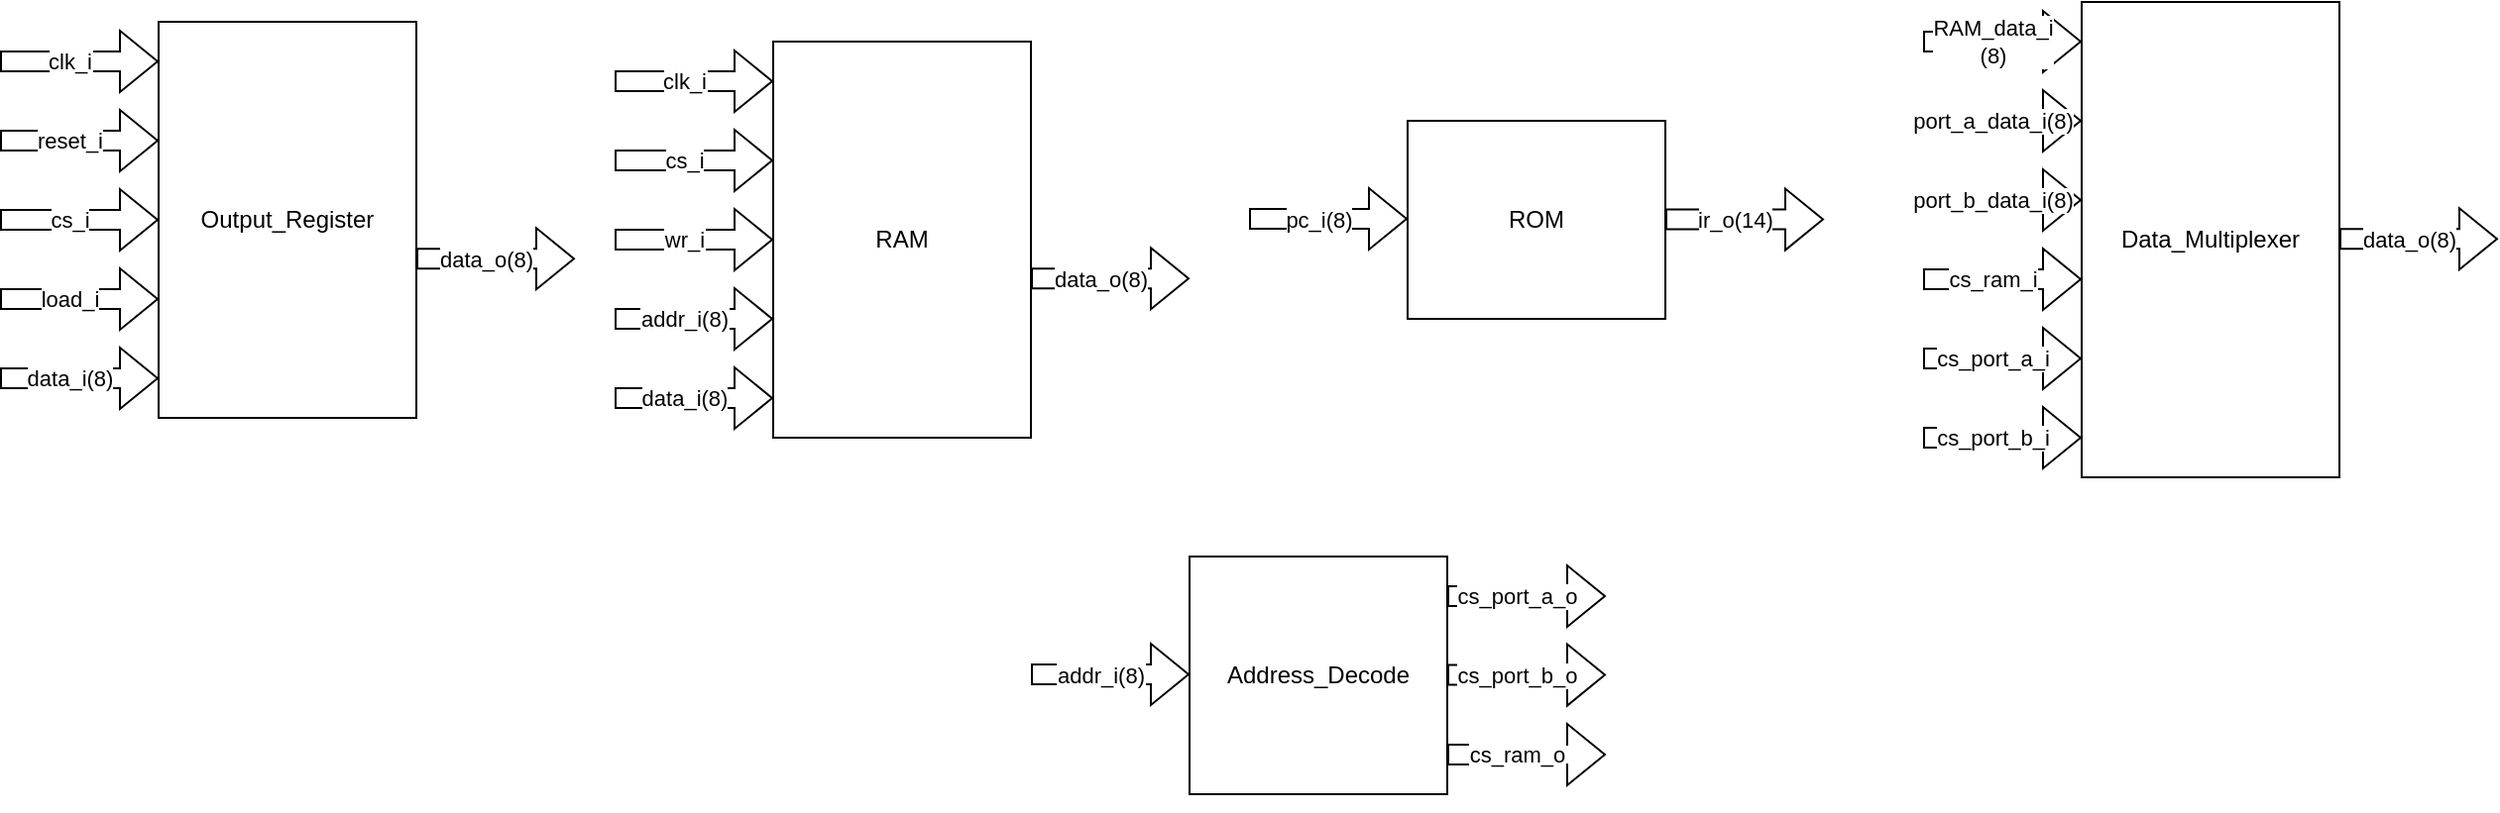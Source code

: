 <mxfile version="23.1.7" type="github">
  <diagram name="Page-1" id="FPIdoWPQeFc5p-aKN6lN">
    <mxGraphModel dx="2017" dy="672" grid="1" gridSize="10" guides="1" tooltips="1" connect="1" arrows="1" fold="1" page="1" pageScale="1" pageWidth="850" pageHeight="1100" math="0" shadow="0">
      <root>
        <mxCell id="0" />
        <mxCell id="1" parent="0" />
        <mxCell id="N9wiiqgjRLg7cLJURE3G-10" value="" style="group" vertex="1" connectable="0" parent="1">
          <mxGeometry x="30" y="70" width="290" height="100" as="geometry" />
        </mxCell>
        <mxCell id="N9wiiqgjRLg7cLJURE3G-1" value="ROM" style="rounded=0;whiteSpace=wrap;html=1;" vertex="1" parent="N9wiiqgjRLg7cLJURE3G-10">
          <mxGeometry x="80" width="130" height="100" as="geometry" />
        </mxCell>
        <mxCell id="N9wiiqgjRLg7cLJURE3G-2" value="" style="shape=flexArrow;endArrow=classic;html=1;rounded=0;" edge="1" parent="N9wiiqgjRLg7cLJURE3G-10">
          <mxGeometry width="50" height="50" relative="1" as="geometry">
            <mxPoint y="49.5" as="sourcePoint" />
            <mxPoint x="80" y="49.5" as="targetPoint" />
          </mxGeometry>
        </mxCell>
        <mxCell id="N9wiiqgjRLg7cLJURE3G-7" value="pc_i(8)" style="edgeLabel;html=1;align=center;verticalAlign=middle;resizable=0;points=[];" vertex="1" connectable="0" parent="N9wiiqgjRLg7cLJURE3G-2">
          <mxGeometry x="-0.143" relative="1" as="geometry">
            <mxPoint as="offset" />
          </mxGeometry>
        </mxCell>
        <mxCell id="N9wiiqgjRLg7cLJURE3G-3" style="edgeStyle=orthogonalEdgeStyle;rounded=0;orthogonalLoop=1;jettySize=auto;html=1;exitX=0.5;exitY=1;exitDx=0;exitDy=0;" edge="1" parent="N9wiiqgjRLg7cLJURE3G-10" source="N9wiiqgjRLg7cLJURE3G-1" target="N9wiiqgjRLg7cLJURE3G-1">
          <mxGeometry relative="1" as="geometry" />
        </mxCell>
        <mxCell id="N9wiiqgjRLg7cLJURE3G-8" value="" style="shape=flexArrow;endArrow=classic;html=1;rounded=0;" edge="1" parent="N9wiiqgjRLg7cLJURE3G-10">
          <mxGeometry width="50" height="50" relative="1" as="geometry">
            <mxPoint x="210" y="49.8" as="sourcePoint" />
            <mxPoint x="290" y="49.8" as="targetPoint" />
          </mxGeometry>
        </mxCell>
        <mxCell id="N9wiiqgjRLg7cLJURE3G-9" value="ir_o(14)" style="edgeLabel;html=1;align=center;verticalAlign=middle;resizable=0;points=[];" vertex="1" connectable="0" parent="N9wiiqgjRLg7cLJURE3G-8">
          <mxGeometry x="-0.143" relative="1" as="geometry">
            <mxPoint as="offset" />
          </mxGeometry>
        </mxCell>
        <mxCell id="N9wiiqgjRLg7cLJURE3G-31" value="" style="group" vertex="1" connectable="0" parent="1">
          <mxGeometry x="370" y="10" width="290" height="240" as="geometry" />
        </mxCell>
        <mxCell id="N9wiiqgjRLg7cLJURE3G-13" value="Data_Multiplexer" style="rounded=0;whiteSpace=wrap;html=1;" vertex="1" parent="N9wiiqgjRLg7cLJURE3G-31">
          <mxGeometry x="80" width="130" height="240" as="geometry" />
        </mxCell>
        <mxCell id="N9wiiqgjRLg7cLJURE3G-14" value="" style="shape=flexArrow;endArrow=classic;html=1;rounded=0;" edge="1" parent="N9wiiqgjRLg7cLJURE3G-31">
          <mxGeometry width="50" height="50" relative="1" as="geometry">
            <mxPoint y="20" as="sourcePoint" />
            <mxPoint x="80" y="20" as="targetPoint" />
          </mxGeometry>
        </mxCell>
        <mxCell id="N9wiiqgjRLg7cLJURE3G-15" value="&lt;div&gt;RAM_data_i&lt;/div&gt;(8)" style="edgeLabel;html=1;align=center;verticalAlign=middle;resizable=0;points=[];" vertex="1" connectable="0" parent="N9wiiqgjRLg7cLJURE3G-14">
          <mxGeometry x="-0.143" relative="1" as="geometry">
            <mxPoint as="offset" />
          </mxGeometry>
        </mxCell>
        <mxCell id="N9wiiqgjRLg7cLJURE3G-16" style="edgeStyle=orthogonalEdgeStyle;rounded=0;orthogonalLoop=1;jettySize=auto;html=1;exitX=0.5;exitY=1;exitDx=0;exitDy=0;" edge="1" parent="N9wiiqgjRLg7cLJURE3G-31" source="N9wiiqgjRLg7cLJURE3G-13" target="N9wiiqgjRLg7cLJURE3G-13">
          <mxGeometry relative="1" as="geometry" />
        </mxCell>
        <mxCell id="N9wiiqgjRLg7cLJURE3G-17" value="" style="shape=flexArrow;endArrow=classic;html=1;rounded=0;" edge="1" parent="N9wiiqgjRLg7cLJURE3G-31">
          <mxGeometry width="50" height="50" relative="1" as="geometry">
            <mxPoint x="210" y="119.62" as="sourcePoint" />
            <mxPoint x="290" y="119.62" as="targetPoint" />
          </mxGeometry>
        </mxCell>
        <mxCell id="N9wiiqgjRLg7cLJURE3G-18" value="&lt;div&gt;data_o(8)&lt;/div&gt;" style="edgeLabel;html=1;align=center;verticalAlign=middle;resizable=0;points=[];" vertex="1" connectable="0" parent="N9wiiqgjRLg7cLJURE3G-17">
          <mxGeometry x="-0.143" relative="1" as="geometry">
            <mxPoint as="offset" />
          </mxGeometry>
        </mxCell>
        <mxCell id="N9wiiqgjRLg7cLJURE3G-19" value="" style="shape=flexArrow;endArrow=classic;html=1;rounded=0;" edge="1" parent="N9wiiqgjRLg7cLJURE3G-31">
          <mxGeometry width="50" height="50" relative="1" as="geometry">
            <mxPoint y="60" as="sourcePoint" />
            <mxPoint x="80" y="60" as="targetPoint" />
          </mxGeometry>
        </mxCell>
        <mxCell id="N9wiiqgjRLg7cLJURE3G-20" value="port_a_data_i(8)" style="edgeLabel;html=1;align=center;verticalAlign=middle;resizable=0;points=[];" vertex="1" connectable="0" parent="N9wiiqgjRLg7cLJURE3G-19">
          <mxGeometry x="-0.143" relative="1" as="geometry">
            <mxPoint as="offset" />
          </mxGeometry>
        </mxCell>
        <mxCell id="N9wiiqgjRLg7cLJURE3G-21" value="" style="shape=flexArrow;endArrow=classic;html=1;rounded=0;" edge="1" parent="N9wiiqgjRLg7cLJURE3G-31">
          <mxGeometry width="50" height="50" relative="1" as="geometry">
            <mxPoint y="100" as="sourcePoint" />
            <mxPoint x="80" y="100" as="targetPoint" />
          </mxGeometry>
        </mxCell>
        <mxCell id="N9wiiqgjRLg7cLJURE3G-22" value="port_b_data_i(8)" style="edgeLabel;html=1;align=center;verticalAlign=middle;resizable=0;points=[];" vertex="1" connectable="0" parent="N9wiiqgjRLg7cLJURE3G-21">
          <mxGeometry x="-0.143" relative="1" as="geometry">
            <mxPoint as="offset" />
          </mxGeometry>
        </mxCell>
        <mxCell id="N9wiiqgjRLg7cLJURE3G-23" value="" style="shape=flexArrow;endArrow=classic;html=1;rounded=0;" edge="1" parent="N9wiiqgjRLg7cLJURE3G-31">
          <mxGeometry width="50" height="50" relative="1" as="geometry">
            <mxPoint y="140" as="sourcePoint" />
            <mxPoint x="80" y="140" as="targetPoint" />
          </mxGeometry>
        </mxCell>
        <mxCell id="N9wiiqgjRLg7cLJURE3G-24" value="cs_ram_i" style="edgeLabel;html=1;align=center;verticalAlign=middle;resizable=0;points=[];" vertex="1" connectable="0" parent="N9wiiqgjRLg7cLJURE3G-23">
          <mxGeometry x="-0.143" relative="1" as="geometry">
            <mxPoint as="offset" />
          </mxGeometry>
        </mxCell>
        <mxCell id="N9wiiqgjRLg7cLJURE3G-25" value="" style="shape=flexArrow;endArrow=classic;html=1;rounded=0;" edge="1" parent="N9wiiqgjRLg7cLJURE3G-31">
          <mxGeometry width="50" height="50" relative="1" as="geometry">
            <mxPoint y="180" as="sourcePoint" />
            <mxPoint x="80" y="180" as="targetPoint" />
          </mxGeometry>
        </mxCell>
        <mxCell id="N9wiiqgjRLg7cLJURE3G-26" value="cs_port_a_i" style="edgeLabel;html=1;align=center;verticalAlign=middle;resizable=0;points=[];" vertex="1" connectable="0" parent="N9wiiqgjRLg7cLJURE3G-25">
          <mxGeometry x="-0.143" relative="1" as="geometry">
            <mxPoint as="offset" />
          </mxGeometry>
        </mxCell>
        <mxCell id="N9wiiqgjRLg7cLJURE3G-27" value="" style="shape=flexArrow;endArrow=classic;html=1;rounded=0;" edge="1" parent="N9wiiqgjRLg7cLJURE3G-31">
          <mxGeometry width="50" height="50" relative="1" as="geometry">
            <mxPoint y="220" as="sourcePoint" />
            <mxPoint x="80" y="220" as="targetPoint" />
          </mxGeometry>
        </mxCell>
        <mxCell id="N9wiiqgjRLg7cLJURE3G-28" value="cs_port_b_i" style="edgeLabel;html=1;align=center;verticalAlign=middle;resizable=0;points=[];" vertex="1" connectable="0" parent="N9wiiqgjRLg7cLJURE3G-27">
          <mxGeometry x="-0.143" relative="1" as="geometry">
            <mxPoint as="offset" />
          </mxGeometry>
        </mxCell>
        <mxCell id="N9wiiqgjRLg7cLJURE3G-49" value="" style="group" vertex="1" connectable="0" parent="1">
          <mxGeometry x="-290" y="30" width="290" height="200" as="geometry" />
        </mxCell>
        <mxCell id="N9wiiqgjRLg7cLJURE3G-33" value="RAM" style="rounded=0;whiteSpace=wrap;html=1;" vertex="1" parent="N9wiiqgjRLg7cLJURE3G-49">
          <mxGeometry x="80" width="130" height="200" as="geometry" />
        </mxCell>
        <mxCell id="N9wiiqgjRLg7cLJURE3G-34" value="" style="shape=flexArrow;endArrow=classic;html=1;rounded=0;" edge="1" parent="N9wiiqgjRLg7cLJURE3G-49">
          <mxGeometry width="50" height="50" relative="1" as="geometry">
            <mxPoint y="20" as="sourcePoint" />
            <mxPoint x="80" y="20" as="targetPoint" />
          </mxGeometry>
        </mxCell>
        <mxCell id="N9wiiqgjRLg7cLJURE3G-35" value="clk_i" style="edgeLabel;html=1;align=center;verticalAlign=middle;resizable=0;points=[];" vertex="1" connectable="0" parent="N9wiiqgjRLg7cLJURE3G-34">
          <mxGeometry x="-0.143" relative="1" as="geometry">
            <mxPoint as="offset" />
          </mxGeometry>
        </mxCell>
        <mxCell id="N9wiiqgjRLg7cLJURE3G-36" style="edgeStyle=orthogonalEdgeStyle;rounded=0;orthogonalLoop=1;jettySize=auto;html=1;exitX=0.5;exitY=1;exitDx=0;exitDy=0;" edge="1" parent="N9wiiqgjRLg7cLJURE3G-49" source="N9wiiqgjRLg7cLJURE3G-33" target="N9wiiqgjRLg7cLJURE3G-33">
          <mxGeometry relative="1" as="geometry" />
        </mxCell>
        <mxCell id="N9wiiqgjRLg7cLJURE3G-37" value="" style="shape=flexArrow;endArrow=classic;html=1;rounded=0;" edge="1" parent="N9wiiqgjRLg7cLJURE3G-49">
          <mxGeometry width="50" height="50" relative="1" as="geometry">
            <mxPoint x="210" y="119.62" as="sourcePoint" />
            <mxPoint x="290" y="119.62" as="targetPoint" />
          </mxGeometry>
        </mxCell>
        <mxCell id="N9wiiqgjRLg7cLJURE3G-38" value="&lt;div&gt;data_o(8)&lt;/div&gt;" style="edgeLabel;html=1;align=center;verticalAlign=middle;resizable=0;points=[];" vertex="1" connectable="0" parent="N9wiiqgjRLg7cLJURE3G-37">
          <mxGeometry x="-0.143" relative="1" as="geometry">
            <mxPoint as="offset" />
          </mxGeometry>
        </mxCell>
        <mxCell id="N9wiiqgjRLg7cLJURE3G-39" value="" style="shape=flexArrow;endArrow=classic;html=1;rounded=0;" edge="1" parent="N9wiiqgjRLg7cLJURE3G-49">
          <mxGeometry width="50" height="50" relative="1" as="geometry">
            <mxPoint y="60" as="sourcePoint" />
            <mxPoint x="80" y="60" as="targetPoint" />
          </mxGeometry>
        </mxCell>
        <mxCell id="N9wiiqgjRLg7cLJURE3G-40" value="cs_i" style="edgeLabel;html=1;align=center;verticalAlign=middle;resizable=0;points=[];" vertex="1" connectable="0" parent="N9wiiqgjRLg7cLJURE3G-39">
          <mxGeometry x="-0.143" relative="1" as="geometry">
            <mxPoint as="offset" />
          </mxGeometry>
        </mxCell>
        <mxCell id="N9wiiqgjRLg7cLJURE3G-41" value="" style="shape=flexArrow;endArrow=classic;html=1;rounded=0;" edge="1" parent="N9wiiqgjRLg7cLJURE3G-49">
          <mxGeometry width="50" height="50" relative="1" as="geometry">
            <mxPoint y="100" as="sourcePoint" />
            <mxPoint x="80" y="100" as="targetPoint" />
          </mxGeometry>
        </mxCell>
        <mxCell id="N9wiiqgjRLg7cLJURE3G-42" value="wr_i" style="edgeLabel;html=1;align=center;verticalAlign=middle;resizable=0;points=[];" vertex="1" connectable="0" parent="N9wiiqgjRLg7cLJURE3G-41">
          <mxGeometry x="-0.143" relative="1" as="geometry">
            <mxPoint as="offset" />
          </mxGeometry>
        </mxCell>
        <mxCell id="N9wiiqgjRLg7cLJURE3G-43" value="" style="shape=flexArrow;endArrow=classic;html=1;rounded=0;" edge="1" parent="N9wiiqgjRLg7cLJURE3G-49">
          <mxGeometry width="50" height="50" relative="1" as="geometry">
            <mxPoint y="140" as="sourcePoint" />
            <mxPoint x="80" y="140" as="targetPoint" />
          </mxGeometry>
        </mxCell>
        <mxCell id="N9wiiqgjRLg7cLJURE3G-44" value="addr_i(8)" style="edgeLabel;html=1;align=center;verticalAlign=middle;resizable=0;points=[];" vertex="1" connectable="0" parent="N9wiiqgjRLg7cLJURE3G-43">
          <mxGeometry x="-0.143" relative="1" as="geometry">
            <mxPoint as="offset" />
          </mxGeometry>
        </mxCell>
        <mxCell id="N9wiiqgjRLg7cLJURE3G-45" value="" style="shape=flexArrow;endArrow=classic;html=1;rounded=0;" edge="1" parent="N9wiiqgjRLg7cLJURE3G-49">
          <mxGeometry width="50" height="50" relative="1" as="geometry">
            <mxPoint y="180" as="sourcePoint" />
            <mxPoint x="80" y="180" as="targetPoint" />
          </mxGeometry>
        </mxCell>
        <mxCell id="N9wiiqgjRLg7cLJURE3G-46" value="&lt;div&gt;data_i(8)&lt;/div&gt;" style="edgeLabel;html=1;align=center;verticalAlign=middle;resizable=0;points=[];" vertex="1" connectable="0" parent="N9wiiqgjRLg7cLJURE3G-45">
          <mxGeometry x="-0.143" relative="1" as="geometry">
            <mxPoint as="offset" />
          </mxGeometry>
        </mxCell>
        <mxCell id="N9wiiqgjRLg7cLJURE3G-65" value="" style="group" vertex="1" connectable="0" parent="1">
          <mxGeometry x="-600" y="20" width="290" height="200" as="geometry" />
        </mxCell>
        <mxCell id="N9wiiqgjRLg7cLJURE3G-51" value="Output_Register" style="rounded=0;whiteSpace=wrap;html=1;" vertex="1" parent="N9wiiqgjRLg7cLJURE3G-65">
          <mxGeometry x="80" width="130" height="200" as="geometry" />
        </mxCell>
        <mxCell id="N9wiiqgjRLg7cLJURE3G-52" value="" style="shape=flexArrow;endArrow=classic;html=1;rounded=0;" edge="1" parent="N9wiiqgjRLg7cLJURE3G-65">
          <mxGeometry width="50" height="50" relative="1" as="geometry">
            <mxPoint y="20" as="sourcePoint" />
            <mxPoint x="80" y="20" as="targetPoint" />
          </mxGeometry>
        </mxCell>
        <mxCell id="N9wiiqgjRLg7cLJURE3G-53" value="clk_i" style="edgeLabel;html=1;align=center;verticalAlign=middle;resizable=0;points=[];" vertex="1" connectable="0" parent="N9wiiqgjRLg7cLJURE3G-52">
          <mxGeometry x="-0.143" relative="1" as="geometry">
            <mxPoint as="offset" />
          </mxGeometry>
        </mxCell>
        <mxCell id="N9wiiqgjRLg7cLJURE3G-54" style="edgeStyle=orthogonalEdgeStyle;rounded=0;orthogonalLoop=1;jettySize=auto;html=1;exitX=0.5;exitY=1;exitDx=0;exitDy=0;" edge="1" parent="N9wiiqgjRLg7cLJURE3G-65" source="N9wiiqgjRLg7cLJURE3G-51" target="N9wiiqgjRLg7cLJURE3G-51">
          <mxGeometry relative="1" as="geometry" />
        </mxCell>
        <mxCell id="N9wiiqgjRLg7cLJURE3G-55" value="" style="shape=flexArrow;endArrow=classic;html=1;rounded=0;" edge="1" parent="N9wiiqgjRLg7cLJURE3G-65">
          <mxGeometry width="50" height="50" relative="1" as="geometry">
            <mxPoint x="210" y="119.62" as="sourcePoint" />
            <mxPoint x="290" y="119.62" as="targetPoint" />
          </mxGeometry>
        </mxCell>
        <mxCell id="N9wiiqgjRLg7cLJURE3G-56" value="&lt;div&gt;data_o(8)&lt;/div&gt;" style="edgeLabel;html=1;align=center;verticalAlign=middle;resizable=0;points=[];" vertex="1" connectable="0" parent="N9wiiqgjRLg7cLJURE3G-55">
          <mxGeometry x="-0.143" relative="1" as="geometry">
            <mxPoint as="offset" />
          </mxGeometry>
        </mxCell>
        <mxCell id="N9wiiqgjRLg7cLJURE3G-57" value="" style="shape=flexArrow;endArrow=classic;html=1;rounded=0;" edge="1" parent="N9wiiqgjRLg7cLJURE3G-65">
          <mxGeometry width="50" height="50" relative="1" as="geometry">
            <mxPoint y="60" as="sourcePoint" />
            <mxPoint x="80" y="60" as="targetPoint" />
          </mxGeometry>
        </mxCell>
        <mxCell id="N9wiiqgjRLg7cLJURE3G-58" value="reset_i" style="edgeLabel;html=1;align=center;verticalAlign=middle;resizable=0;points=[];" vertex="1" connectable="0" parent="N9wiiqgjRLg7cLJURE3G-57">
          <mxGeometry x="-0.143" relative="1" as="geometry">
            <mxPoint as="offset" />
          </mxGeometry>
        </mxCell>
        <mxCell id="N9wiiqgjRLg7cLJURE3G-59" value="" style="shape=flexArrow;endArrow=classic;html=1;rounded=0;" edge="1" parent="N9wiiqgjRLg7cLJURE3G-65">
          <mxGeometry width="50" height="50" relative="1" as="geometry">
            <mxPoint y="100" as="sourcePoint" />
            <mxPoint x="80" y="100" as="targetPoint" />
          </mxGeometry>
        </mxCell>
        <mxCell id="N9wiiqgjRLg7cLJURE3G-60" value="cs_i" style="edgeLabel;html=1;align=center;verticalAlign=middle;resizable=0;points=[];" vertex="1" connectable="0" parent="N9wiiqgjRLg7cLJURE3G-59">
          <mxGeometry x="-0.143" relative="1" as="geometry">
            <mxPoint as="offset" />
          </mxGeometry>
        </mxCell>
        <mxCell id="N9wiiqgjRLg7cLJURE3G-61" value="" style="shape=flexArrow;endArrow=classic;html=1;rounded=0;" edge="1" parent="N9wiiqgjRLg7cLJURE3G-65">
          <mxGeometry width="50" height="50" relative="1" as="geometry">
            <mxPoint y="140" as="sourcePoint" />
            <mxPoint x="80" y="140" as="targetPoint" />
          </mxGeometry>
        </mxCell>
        <mxCell id="N9wiiqgjRLg7cLJURE3G-62" value="load_i" style="edgeLabel;html=1;align=center;verticalAlign=middle;resizable=0;points=[];" vertex="1" connectable="0" parent="N9wiiqgjRLg7cLJURE3G-61">
          <mxGeometry x="-0.143" relative="1" as="geometry">
            <mxPoint as="offset" />
          </mxGeometry>
        </mxCell>
        <mxCell id="N9wiiqgjRLg7cLJURE3G-63" value="" style="shape=flexArrow;endArrow=classic;html=1;rounded=0;" edge="1" parent="N9wiiqgjRLg7cLJURE3G-65">
          <mxGeometry width="50" height="50" relative="1" as="geometry">
            <mxPoint y="180" as="sourcePoint" />
            <mxPoint x="80" y="180" as="targetPoint" />
          </mxGeometry>
        </mxCell>
        <mxCell id="N9wiiqgjRLg7cLJURE3G-64" value="&lt;div&gt;data_i(8)&lt;/div&gt;" style="edgeLabel;html=1;align=center;verticalAlign=middle;resizable=0;points=[];" vertex="1" connectable="0" parent="N9wiiqgjRLg7cLJURE3G-63">
          <mxGeometry x="-0.143" relative="1" as="geometry">
            <mxPoint as="offset" />
          </mxGeometry>
        </mxCell>
        <mxCell id="N9wiiqgjRLg7cLJURE3G-79" value="" style="group" vertex="1" connectable="0" parent="1">
          <mxGeometry x="-80" y="290" width="290" height="120" as="geometry" />
        </mxCell>
        <mxCell id="N9wiiqgjRLg7cLJURE3G-68" value="Address_Decode" style="rounded=0;whiteSpace=wrap;html=1;" vertex="1" parent="N9wiiqgjRLg7cLJURE3G-79">
          <mxGeometry x="80" width="130" height="120" as="geometry" />
        </mxCell>
        <mxCell id="N9wiiqgjRLg7cLJURE3G-69" value="" style="shape=flexArrow;endArrow=classic;html=1;rounded=0;" edge="1" parent="N9wiiqgjRLg7cLJURE3G-79">
          <mxGeometry width="50" height="50" relative="1" as="geometry">
            <mxPoint y="59.5" as="sourcePoint" />
            <mxPoint x="80" y="59.5" as="targetPoint" />
          </mxGeometry>
        </mxCell>
        <mxCell id="N9wiiqgjRLg7cLJURE3G-70" value="addr_i(8)" style="edgeLabel;html=1;align=center;verticalAlign=middle;resizable=0;points=[];" vertex="1" connectable="0" parent="N9wiiqgjRLg7cLJURE3G-69">
          <mxGeometry x="-0.143" relative="1" as="geometry">
            <mxPoint as="offset" />
          </mxGeometry>
        </mxCell>
        <mxCell id="N9wiiqgjRLg7cLJURE3G-71" style="edgeStyle=orthogonalEdgeStyle;rounded=0;orthogonalLoop=1;jettySize=auto;html=1;exitX=0.5;exitY=1;exitDx=0;exitDy=0;" edge="1" parent="N9wiiqgjRLg7cLJURE3G-79" source="N9wiiqgjRLg7cLJURE3G-68" target="N9wiiqgjRLg7cLJURE3G-68">
          <mxGeometry relative="1" as="geometry" />
        </mxCell>
        <mxCell id="N9wiiqgjRLg7cLJURE3G-72" value="" style="shape=flexArrow;endArrow=classic;html=1;rounded=0;" edge="1" parent="N9wiiqgjRLg7cLJURE3G-79">
          <mxGeometry width="50" height="50" relative="1" as="geometry">
            <mxPoint x="210" y="59.8" as="sourcePoint" />
            <mxPoint x="290" y="59.8" as="targetPoint" />
          </mxGeometry>
        </mxCell>
        <mxCell id="N9wiiqgjRLg7cLJURE3G-73" value="cs_port_b_o" style="edgeLabel;html=1;align=center;verticalAlign=middle;resizable=0;points=[];" vertex="1" connectable="0" parent="N9wiiqgjRLg7cLJURE3G-72">
          <mxGeometry x="-0.143" relative="1" as="geometry">
            <mxPoint as="offset" />
          </mxGeometry>
        </mxCell>
        <mxCell id="N9wiiqgjRLg7cLJURE3G-74" value="" style="shape=flexArrow;endArrow=classic;html=1;rounded=0;" edge="1" parent="N9wiiqgjRLg7cLJURE3G-79">
          <mxGeometry width="50" height="50" relative="1" as="geometry">
            <mxPoint x="210" y="20" as="sourcePoint" />
            <mxPoint x="290" y="20" as="targetPoint" />
          </mxGeometry>
        </mxCell>
        <mxCell id="N9wiiqgjRLg7cLJURE3G-75" value="cs_port_a_o" style="edgeLabel;html=1;align=center;verticalAlign=middle;resizable=0;points=[];" vertex="1" connectable="0" parent="N9wiiqgjRLg7cLJURE3G-74">
          <mxGeometry x="-0.143" relative="1" as="geometry">
            <mxPoint as="offset" />
          </mxGeometry>
        </mxCell>
        <mxCell id="N9wiiqgjRLg7cLJURE3G-76" value="" style="shape=flexArrow;endArrow=classic;html=1;rounded=0;" edge="1" parent="N9wiiqgjRLg7cLJURE3G-79">
          <mxGeometry width="50" height="50" relative="1" as="geometry">
            <mxPoint x="210" y="100" as="sourcePoint" />
            <mxPoint x="290" y="100" as="targetPoint" />
          </mxGeometry>
        </mxCell>
        <mxCell id="N9wiiqgjRLg7cLJURE3G-77" value="&lt;div&gt;cs_ram_o&lt;/div&gt;" style="edgeLabel;html=1;align=center;verticalAlign=middle;resizable=0;points=[];" vertex="1" connectable="0" parent="N9wiiqgjRLg7cLJURE3G-76">
          <mxGeometry x="-0.143" relative="1" as="geometry">
            <mxPoint as="offset" />
          </mxGeometry>
        </mxCell>
      </root>
    </mxGraphModel>
  </diagram>
</mxfile>
